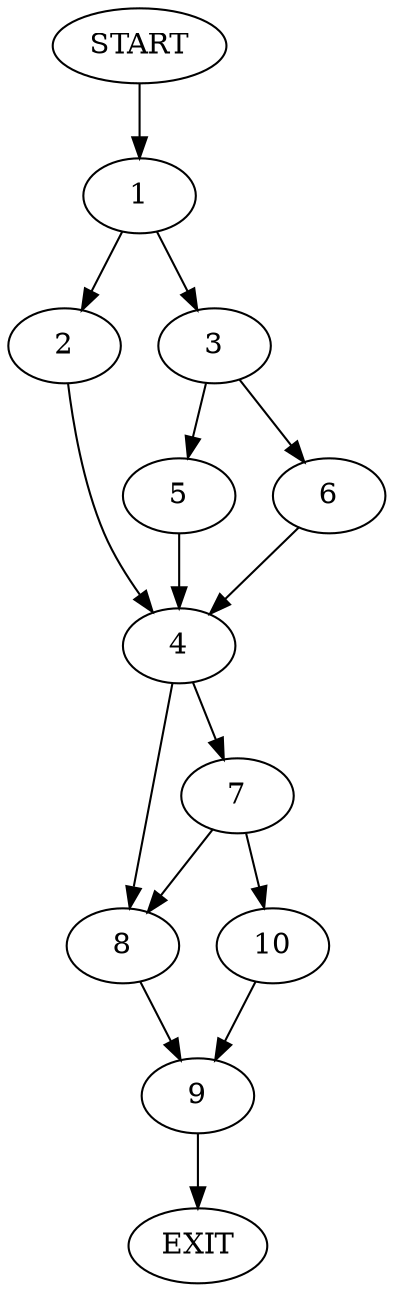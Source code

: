digraph {
0 [label="START"]
11 [label="EXIT"]
0 -> 1
1 -> 2
1 -> 3
2 -> 4
3 -> 5
3 -> 6
4 -> 7
4 -> 8
6 -> 4
5 -> 4
8 -> 9
7 -> 10
7 -> 8
10 -> 9
9 -> 11
}
